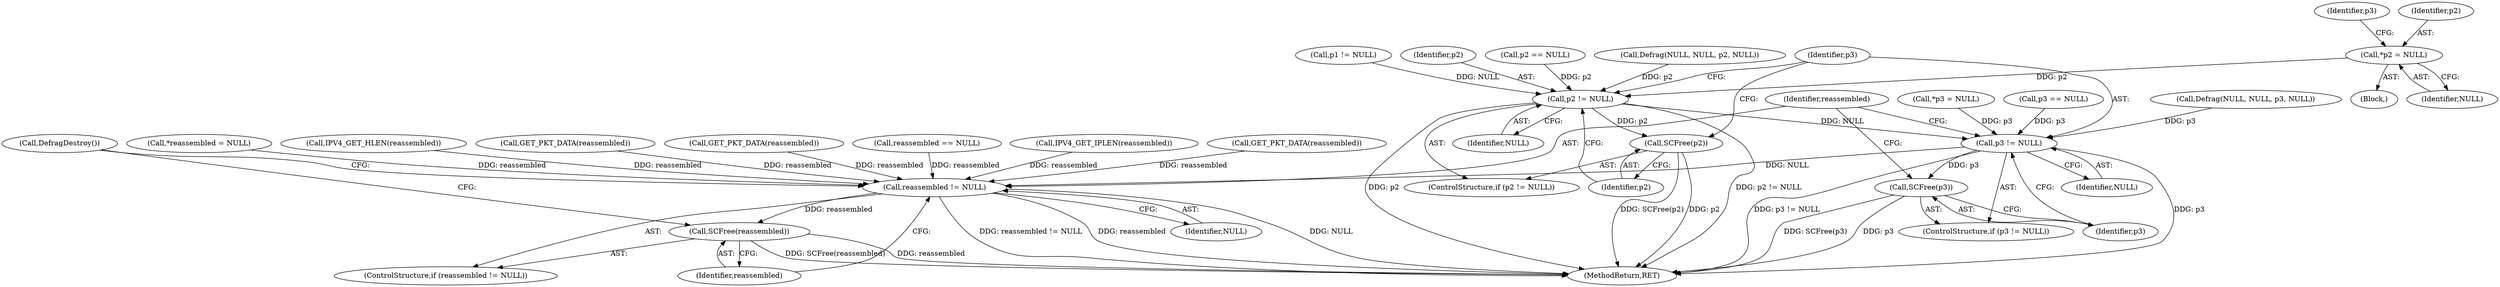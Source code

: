 digraph "0_suricata_4a04f814b15762eb446a5ead4d69d021512df6f8_4@pointer" {
"1000111" [label="(Call,*p2 = NULL)"];
"1000292" [label="(Call,p2 != NULL)"];
"1000295" [label="(Call,SCFree(p2))"];
"1000298" [label="(Call,p3 != NULL)"];
"1000301" [label="(Call,SCFree(p3))"];
"1000304" [label="(Call,reassembled != NULL)"];
"1000307" [label="(Call,SCFree(reassembled))"];
"1000116" [label="(Identifier,p3)"];
"1000307" [label="(Call,SCFree(reassembled))"];
"1000312" [label="(MethodReturn,RET)"];
"1000111" [label="(Call,*p2 = NULL)"];
"1000308" [label="(Identifier,reassembled)"];
"1000302" [label="(Identifier,p3)"];
"1000170" [label="(Call,p3 == NULL)"];
"1000291" [label="(ControlStructure,if (p2 != NULL))"];
"1000299" [label="(Identifier,p3)"];
"1000303" [label="(ControlStructure,if (reassembled != NULL))"];
"1000298" [label="(Call,p3 != NULL)"];
"1000295" [label="(Call,SCFree(p2))"];
"1000286" [label="(Call,p1 != NULL)"];
"1000297" [label="(ControlStructure,if (p3 != NULL))"];
"1000194" [label="(Call,Defrag(NULL, NULL, p3, NULL))"];
"1000115" [label="(Call,*p3 = NULL)"];
"1000119" [label="(Call,*reassembled = NULL)"];
"1000293" [label="(Identifier,p2)"];
"1000113" [label="(Identifier,NULL)"];
"1000207" [label="(Call,IPV4_GET_HLEN(reassembled))"];
"1000255" [label="(Call,GET_PKT_DATA(reassembled))"];
"1000276" [label="(Call,GET_PKT_DATA(reassembled))"];
"1000300" [label="(Identifier,NULL)"];
"1000304" [label="(Call,reassembled != NULL)"];
"1000156" [label="(Call,p2 == NULL)"];
"1000301" [label="(Call,SCFree(p3))"];
"1000112" [label="(Identifier,p2)"];
"1000306" [label="(Identifier,NULL)"];
"1000200" [label="(Call,reassembled == NULL)"];
"1000294" [label="(Identifier,NULL)"];
"1000185" [label="(Call,Defrag(NULL, NULL, p2, NULL))"];
"1000214" [label="(Call,IPV4_GET_IPLEN(reassembled))"];
"1000234" [label="(Call,GET_PKT_DATA(reassembled))"];
"1000296" [label="(Identifier,p2)"];
"1000309" [label="(Call,DefragDestroy())"];
"1000105" [label="(Block,)"];
"1000305" [label="(Identifier,reassembled)"];
"1000292" [label="(Call,p2 != NULL)"];
"1000111" -> "1000105"  [label="AST: "];
"1000111" -> "1000113"  [label="CFG: "];
"1000112" -> "1000111"  [label="AST: "];
"1000113" -> "1000111"  [label="AST: "];
"1000116" -> "1000111"  [label="CFG: "];
"1000111" -> "1000292"  [label="DDG: p2"];
"1000292" -> "1000291"  [label="AST: "];
"1000292" -> "1000294"  [label="CFG: "];
"1000293" -> "1000292"  [label="AST: "];
"1000294" -> "1000292"  [label="AST: "];
"1000296" -> "1000292"  [label="CFG: "];
"1000299" -> "1000292"  [label="CFG: "];
"1000292" -> "1000312"  [label="DDG: p2 != NULL"];
"1000292" -> "1000312"  [label="DDG: p2"];
"1000185" -> "1000292"  [label="DDG: p2"];
"1000156" -> "1000292"  [label="DDG: p2"];
"1000286" -> "1000292"  [label="DDG: NULL"];
"1000292" -> "1000295"  [label="DDG: p2"];
"1000292" -> "1000298"  [label="DDG: NULL"];
"1000295" -> "1000291"  [label="AST: "];
"1000295" -> "1000296"  [label="CFG: "];
"1000296" -> "1000295"  [label="AST: "];
"1000299" -> "1000295"  [label="CFG: "];
"1000295" -> "1000312"  [label="DDG: p2"];
"1000295" -> "1000312"  [label="DDG: SCFree(p2)"];
"1000298" -> "1000297"  [label="AST: "];
"1000298" -> "1000300"  [label="CFG: "];
"1000299" -> "1000298"  [label="AST: "];
"1000300" -> "1000298"  [label="AST: "];
"1000302" -> "1000298"  [label="CFG: "];
"1000305" -> "1000298"  [label="CFG: "];
"1000298" -> "1000312"  [label="DDG: p3"];
"1000298" -> "1000312"  [label="DDG: p3 != NULL"];
"1000194" -> "1000298"  [label="DDG: p3"];
"1000170" -> "1000298"  [label="DDG: p3"];
"1000115" -> "1000298"  [label="DDG: p3"];
"1000298" -> "1000301"  [label="DDG: p3"];
"1000298" -> "1000304"  [label="DDG: NULL"];
"1000301" -> "1000297"  [label="AST: "];
"1000301" -> "1000302"  [label="CFG: "];
"1000302" -> "1000301"  [label="AST: "];
"1000305" -> "1000301"  [label="CFG: "];
"1000301" -> "1000312"  [label="DDG: SCFree(p3)"];
"1000301" -> "1000312"  [label="DDG: p3"];
"1000304" -> "1000303"  [label="AST: "];
"1000304" -> "1000306"  [label="CFG: "];
"1000305" -> "1000304"  [label="AST: "];
"1000306" -> "1000304"  [label="AST: "];
"1000308" -> "1000304"  [label="CFG: "];
"1000309" -> "1000304"  [label="CFG: "];
"1000304" -> "1000312"  [label="DDG: reassembled != NULL"];
"1000304" -> "1000312"  [label="DDG: reassembled"];
"1000304" -> "1000312"  [label="DDG: NULL"];
"1000200" -> "1000304"  [label="DDG: reassembled"];
"1000234" -> "1000304"  [label="DDG: reassembled"];
"1000207" -> "1000304"  [label="DDG: reassembled"];
"1000119" -> "1000304"  [label="DDG: reassembled"];
"1000276" -> "1000304"  [label="DDG: reassembled"];
"1000214" -> "1000304"  [label="DDG: reassembled"];
"1000255" -> "1000304"  [label="DDG: reassembled"];
"1000304" -> "1000307"  [label="DDG: reassembled"];
"1000307" -> "1000303"  [label="AST: "];
"1000307" -> "1000308"  [label="CFG: "];
"1000308" -> "1000307"  [label="AST: "];
"1000309" -> "1000307"  [label="CFG: "];
"1000307" -> "1000312"  [label="DDG: SCFree(reassembled)"];
"1000307" -> "1000312"  [label="DDG: reassembled"];
}
